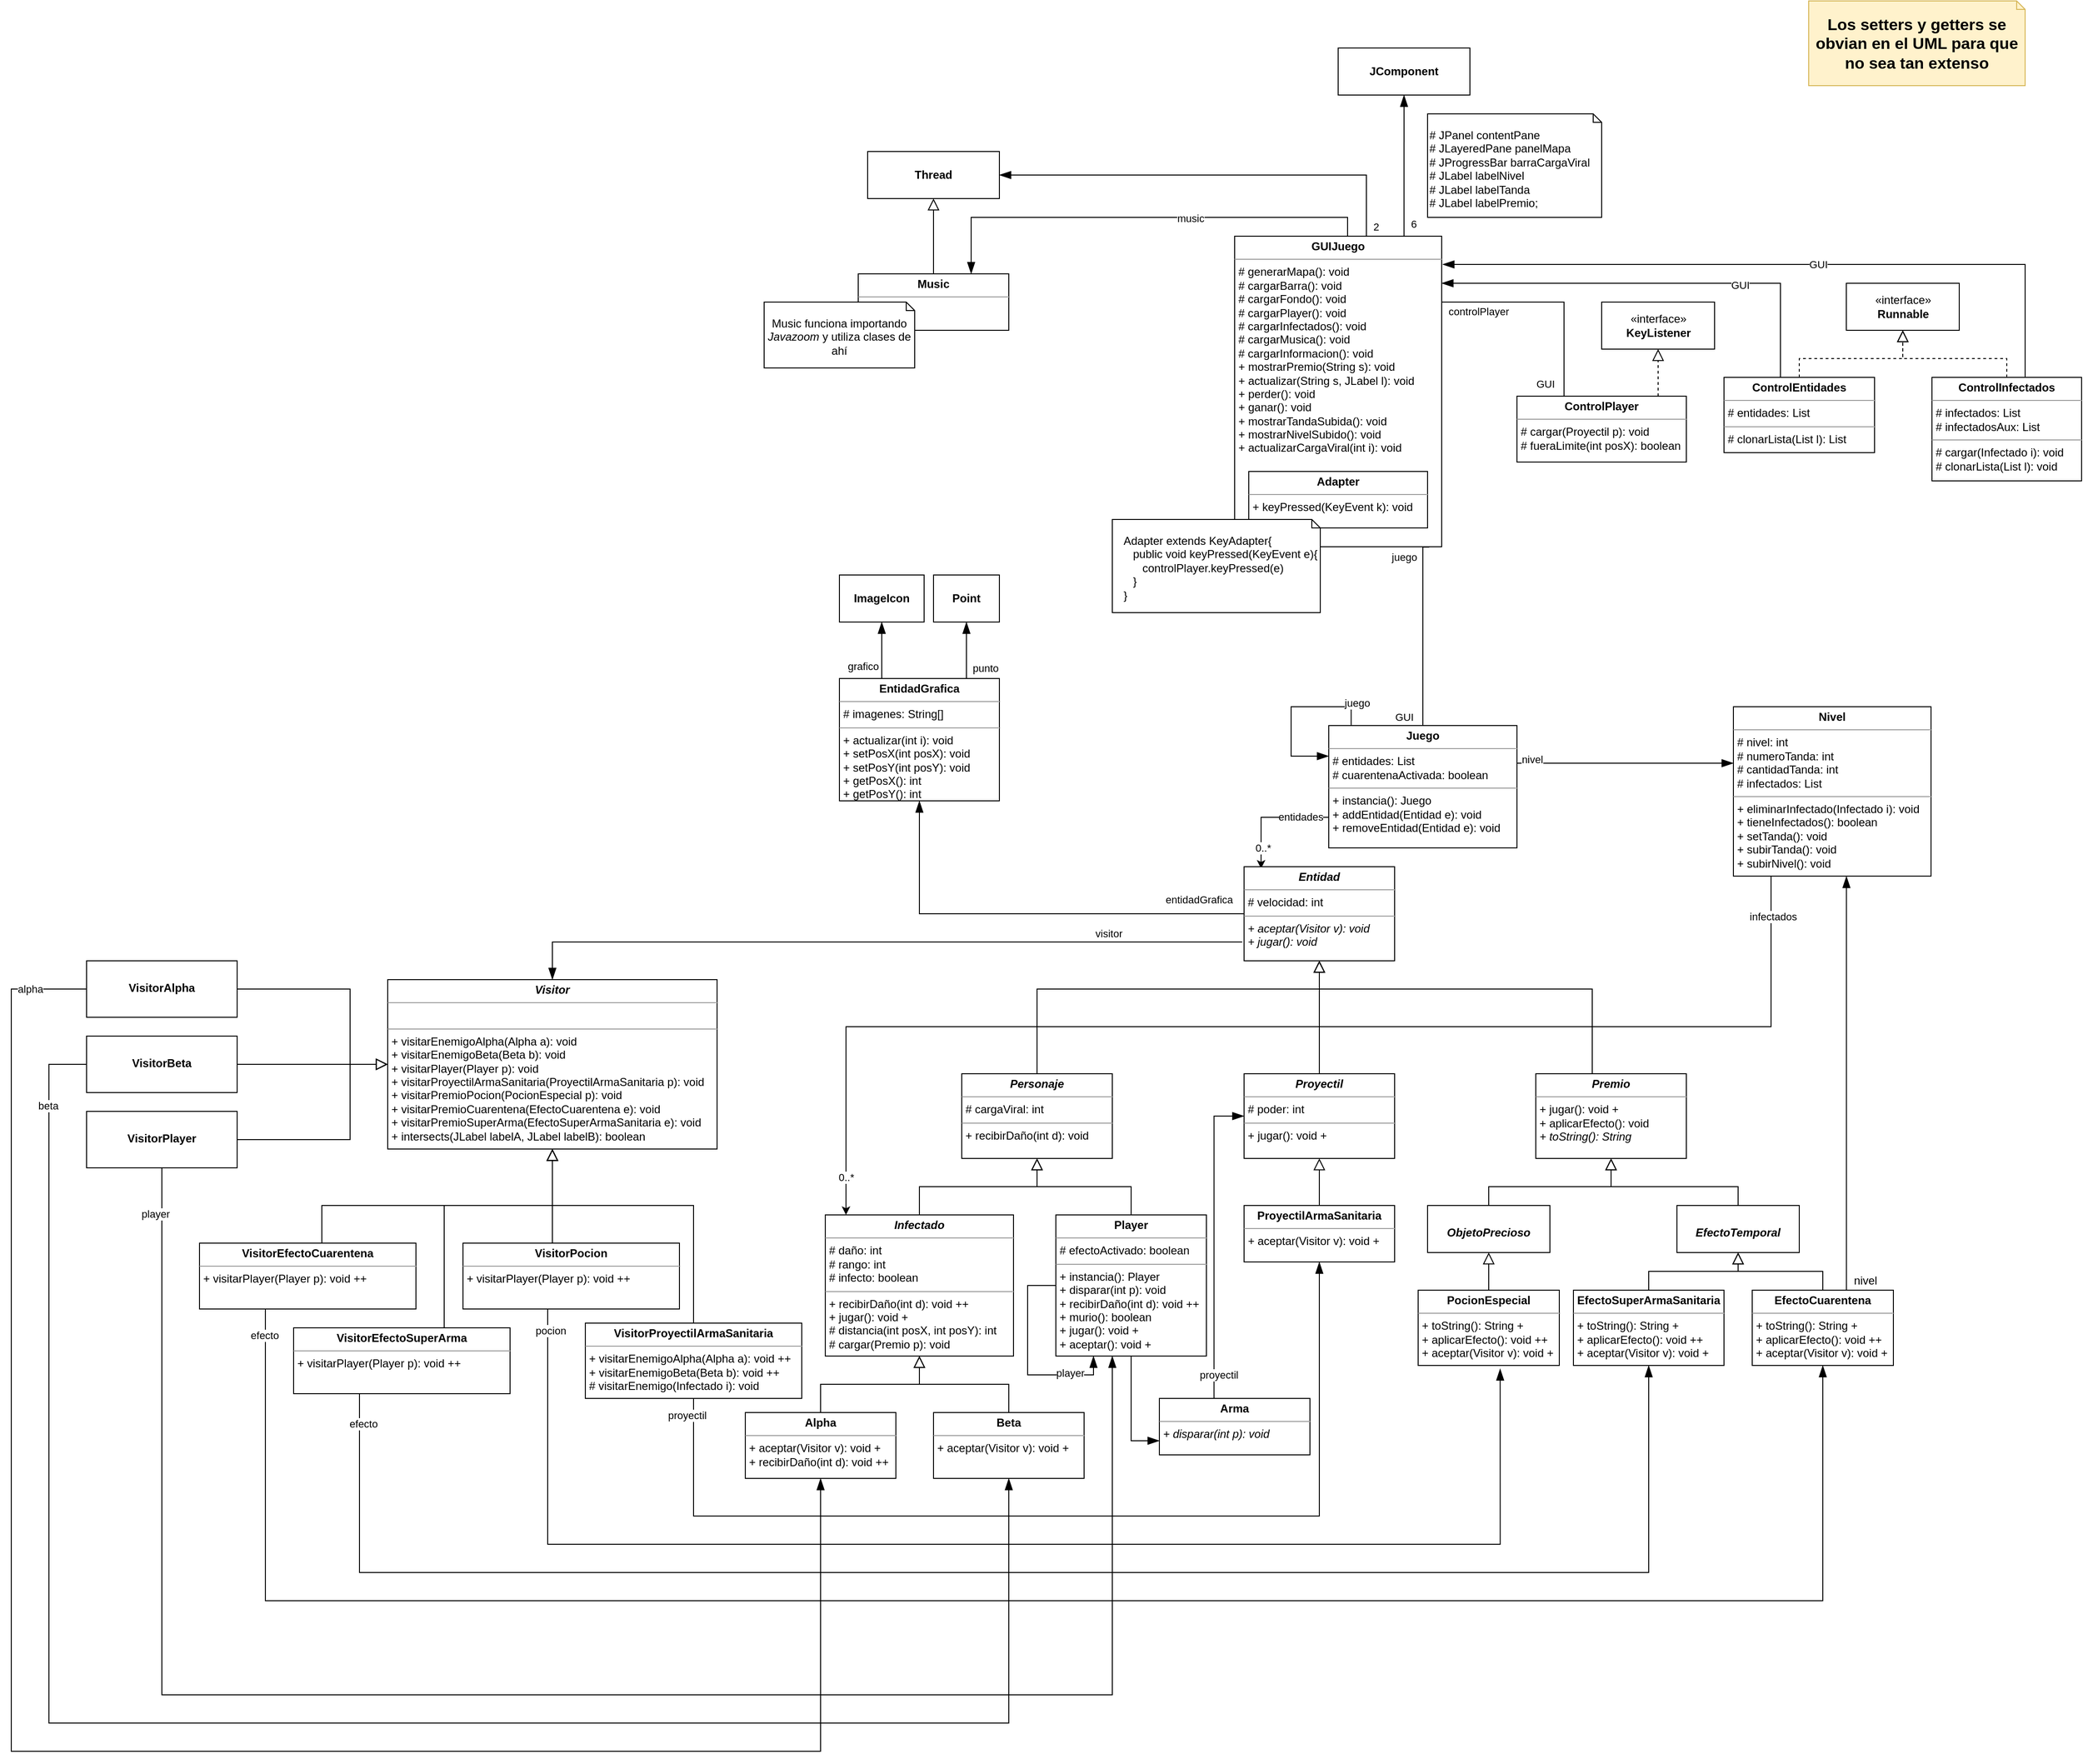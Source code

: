 <mxfile version="13.11.0" type="device"><diagram id="C5RBs43oDa-KdzZeNtuy" name="Page-1"><mxGraphModel dx="3076" dy="705" grid="1" gridSize="10" guides="1" tooltips="1" connect="1" arrows="1" fold="1" page="1" pageScale="1" pageWidth="827" pageHeight="1169" math="0" shadow="0"><root><mxCell id="WIyWlLk6GJQsqaUBKTNV-0"/><mxCell id="WIyWlLk6GJQsqaUBKTNV-1" parent="WIyWlLk6GJQsqaUBKTNV-0"/><mxCell id="GGsF11a7VHGg0U5z8kcX-25" style="edgeStyle=orthogonalEdgeStyle;rounded=0;orthogonalLoop=1;jettySize=auto;html=1;entryX=0.75;entryY=0;entryDx=0;entryDy=0;endArrow=blockThin;endFill=1;endSize=10;strokeWidth=1;" parent="WIyWlLk6GJQsqaUBKTNV-1" source="GGsF11a7VHGg0U5z8kcX-0" target="GGsF11a7VHGg0U5z8kcX-1" edge="1"><mxGeometry relative="1" as="geometry"><Array as="points"><mxPoint x="40" y="290"/><mxPoint x="-360" y="290"/></Array></mxGeometry></mxCell><mxCell id="GGsF11a7VHGg0U5z8kcX-26" value="music" style="edgeLabel;html=1;align=center;verticalAlign=middle;resizable=0;points=[];" parent="GGsF11a7VHGg0U5z8kcX-25" vertex="1" connectable="0"><mxGeometry x="-0.221" y="1" relative="1" as="geometry"><mxPoint as="offset"/></mxGeometry></mxCell><mxCell id="GGsF11a7VHGg0U5z8kcX-30" style="edgeStyle=orthogonalEdgeStyle;rounded=0;orthogonalLoop=1;jettySize=auto;html=1;entryX=0.5;entryY=1;entryDx=0;entryDy=0;endArrow=blockThin;endFill=1;endSize=10;strokeWidth=1;exitX=0.818;exitY=0;exitDx=0;exitDy=0;exitPerimeter=0;" parent="WIyWlLk6GJQsqaUBKTNV-1" source="GGsF11a7VHGg0U5z8kcX-0" target="GGsF11a7VHGg0U5z8kcX-29" edge="1"><mxGeometry relative="1" as="geometry"><mxPoint x="360" y="220" as="sourcePoint"/><Array as="points"/></mxGeometry></mxCell><mxCell id="GGsF11a7VHGg0U5z8kcX-34" value="6" style="edgeLabel;html=1;align=center;verticalAlign=middle;resizable=0;points=[];" parent="GGsF11a7VHGg0U5z8kcX-30" vertex="1" connectable="0"><mxGeometry x="-0.425" relative="1" as="geometry"><mxPoint x="10" y="29.47" as="offset"/></mxGeometry></mxCell><mxCell id="GGsF11a7VHGg0U5z8kcX-32" style="edgeStyle=orthogonalEdgeStyle;rounded=0;orthogonalLoop=1;jettySize=auto;html=1;entryX=1;entryY=0.5;entryDx=0;entryDy=0;endArrow=blockThin;endFill=1;endSize=10;strokeWidth=1;" parent="WIyWlLk6GJQsqaUBKTNV-1" source="GGsF11a7VHGg0U5z8kcX-0" target="GGsF11a7VHGg0U5z8kcX-19" edge="1"><mxGeometry relative="1" as="geometry"><Array as="points"><mxPoint x="60" y="245"/></Array></mxGeometry></mxCell><mxCell id="GGsF11a7VHGg0U5z8kcX-33" value="2" style="edgeLabel;html=1;align=center;verticalAlign=middle;resizable=0;points=[];" parent="GGsF11a7VHGg0U5z8kcX-32" vertex="1" connectable="0"><mxGeometry x="-0.627" y="2" relative="1" as="geometry"><mxPoint x="30" y="53" as="offset"/></mxGeometry></mxCell><mxCell id="GGsF11a7VHGg0U5z8kcX-0" value="&lt;p style=&quot;margin: 0px ; margin-top: 4px ; text-align: center&quot;&gt;&lt;b&gt;GUIJuego&lt;/b&gt;&lt;/p&gt;&lt;hr size=&quot;1&quot;&gt;&lt;p style=&quot;margin: 0px ; margin-left: 4px&quot;&gt;&lt;span&gt;# generarMapa(): void&lt;/span&gt;&lt;/p&gt;&lt;p style=&quot;margin: 0px ; margin-left: 4px&quot;&gt;&lt;span&gt;# cargarBarra(): void&lt;/span&gt;&lt;br&gt;&lt;/p&gt;&lt;p style=&quot;margin: 0px ; margin-left: 4px&quot;&gt;&lt;span&gt;# cargarFondo(): void&lt;/span&gt;&lt;/p&gt;&lt;p style=&quot;margin: 0px ; margin-left: 4px&quot;&gt;&lt;span&gt;# cargarPlayer(): void&lt;/span&gt;&lt;/p&gt;&lt;p style=&quot;margin: 0px ; margin-left: 4px&quot;&gt;&lt;span&gt;# cargarInfectados(): void&lt;/span&gt;&lt;/p&gt;&lt;p style=&quot;margin: 0px ; margin-left: 4px&quot;&gt;&lt;span&gt;# cargarMusica(): void&lt;/span&gt;&lt;/p&gt;&lt;p style=&quot;margin: 0px ; margin-left: 4px&quot;&gt;&lt;span&gt;# cargarInformacion(): void&lt;/span&gt;&lt;/p&gt;&lt;p style=&quot;margin: 0px ; margin-left: 4px&quot;&gt;&lt;span&gt;+ mostrarPremio(String s): void&lt;/span&gt;&lt;/p&gt;&lt;p style=&quot;margin: 0px ; margin-left: 4px&quot;&gt;&lt;span&gt;+ actualizar(String s, JLabel l): void&lt;br&gt;&lt;/span&gt;&lt;/p&gt;&lt;p style=&quot;margin: 0px ; margin-left: 4px&quot;&gt;&lt;span&gt;+ perder(): void&lt;/span&gt;&lt;/p&gt;&lt;p style=&quot;margin: 0px ; margin-left: 4px&quot;&gt;&lt;span&gt;+ ganar(): void&lt;/span&gt;&lt;/p&gt;&lt;p style=&quot;margin: 0px ; margin-left: 4px&quot;&gt;&lt;span&gt;+ mostrarTandaSubida(): void&lt;/span&gt;&lt;/p&gt;&lt;p style=&quot;margin: 0px ; margin-left: 4px&quot;&gt;&lt;span&gt;+ mostrarNivelSubido(): void&lt;/span&gt;&lt;/p&gt;&lt;p style=&quot;margin: 0px ; margin-left: 4px&quot;&gt;&lt;span&gt;+ actualizarCargaViral(int i): void&lt;/span&gt;&lt;/p&gt;" style="verticalAlign=top;align=left;overflow=fill;fontSize=12;fontFamily=Helvetica;html=1;" parent="WIyWlLk6GJQsqaUBKTNV-1" vertex="1"><mxGeometry x="-80" y="310" width="220" height="330" as="geometry"/></mxCell><mxCell id="GGsF11a7VHGg0U5z8kcX-20" value="" style="edgeStyle=orthogonalEdgeStyle;rounded=0;orthogonalLoop=1;jettySize=auto;html=1;endArrow=block;endFill=0;endSize=10;strokeWidth=1;" parent="WIyWlLk6GJQsqaUBKTNV-1" source="GGsF11a7VHGg0U5z8kcX-1" target="GGsF11a7VHGg0U5z8kcX-19" edge="1"><mxGeometry relative="1" as="geometry"/></mxCell><mxCell id="GGsF11a7VHGg0U5z8kcX-1" value="&lt;p style=&quot;margin: 0px ; margin-top: 4px ; text-align: center&quot;&gt;&lt;b&gt;Music&lt;/b&gt;&lt;/p&gt;&lt;hr size=&quot;1&quot;&gt;&lt;p style=&quot;margin: 0px ; margin-left: 4px&quot;&gt;&lt;br&gt;&lt;/p&gt;" style="verticalAlign=top;align=left;overflow=fill;fontSize=12;fontFamily=Helvetica;html=1;" parent="WIyWlLk6GJQsqaUBKTNV-1" vertex="1"><mxGeometry x="-480" y="350" width="160" height="60" as="geometry"/></mxCell><mxCell id="GGsF11a7VHGg0U5z8kcX-13" value="" style="edgeStyle=orthogonalEdgeStyle;rounded=0;orthogonalLoop=1;jettySize=auto;html=1;endArrow=block;endFill=0;endSize=10;strokeWidth=1;dashed=1;" parent="WIyWlLk6GJQsqaUBKTNV-1" source="GGsF11a7VHGg0U5z8kcX-3" target="GGsF11a7VHGg0U5z8kcX-11" edge="1"><mxGeometry relative="1" as="geometry"><Array as="points"><mxPoint x="520" y="440"/><mxPoint x="630" y="440"/></Array></mxGeometry></mxCell><mxCell id="GGsF11a7VHGg0U5z8kcX-17" style="edgeStyle=orthogonalEdgeStyle;rounded=0;orthogonalLoop=1;jettySize=auto;html=1;endArrow=blockThin;endFill=1;endSize=10;strokeWidth=1;" parent="WIyWlLk6GJQsqaUBKTNV-1" source="GGsF11a7VHGg0U5z8kcX-3" target="GGsF11a7VHGg0U5z8kcX-0" edge="1"><mxGeometry relative="1" as="geometry"><mxPoint x="200" y="370" as="targetPoint"/><Array as="points"><mxPoint x="500" y="360"/></Array></mxGeometry></mxCell><mxCell id="GGsF11a7VHGg0U5z8kcX-22" value="GUI" style="edgeLabel;html=1;align=center;verticalAlign=middle;resizable=0;points=[];" parent="GGsF11a7VHGg0U5z8kcX-17" vertex="1" connectable="0"><mxGeometry x="-0.376" y="2" relative="1" as="geometry"><mxPoint as="offset"/></mxGeometry></mxCell><mxCell id="GGsF11a7VHGg0U5z8kcX-3" value="&lt;p style=&quot;margin: 0px ; margin-top: 4px ; text-align: center&quot;&gt;&lt;b&gt;ControlEntidades&lt;/b&gt;&lt;/p&gt;&lt;hr size=&quot;1&quot;&gt;&lt;p style=&quot;margin: 0px ; margin-left: 4px&quot;&gt;# entidades: List&lt;/p&gt;&lt;hr size=&quot;1&quot;&gt;&lt;p style=&quot;margin: 0px ; margin-left: 4px&quot;&gt;# clonarLista(List l): List&lt;/p&gt;" style="verticalAlign=top;align=left;overflow=fill;fontSize=12;fontFamily=Helvetica;html=1;" parent="WIyWlLk6GJQsqaUBKTNV-1" vertex="1"><mxGeometry x="440" y="460" width="160" height="80" as="geometry"/></mxCell><mxCell id="GGsF11a7VHGg0U5z8kcX-12" value="" style="edgeStyle=orthogonalEdgeStyle;rounded=0;orthogonalLoop=1;jettySize=auto;html=1;endArrow=block;endFill=0;endSize=10;strokeWidth=1;dashed=1;" parent="WIyWlLk6GJQsqaUBKTNV-1" source="GGsF11a7VHGg0U5z8kcX-4" target="GGsF11a7VHGg0U5z8kcX-11" edge="1"><mxGeometry relative="1" as="geometry"><Array as="points"><mxPoint x="740" y="440"/><mxPoint x="630" y="440"/></Array></mxGeometry></mxCell><mxCell id="GGsF11a7VHGg0U5z8kcX-18" style="edgeStyle=orthogonalEdgeStyle;rounded=0;orthogonalLoop=1;jettySize=auto;html=1;endArrow=blockThin;endFill=1;endSize=10;strokeWidth=1;" parent="WIyWlLk6GJQsqaUBKTNV-1" source="GGsF11a7VHGg0U5z8kcX-4" edge="1"><mxGeometry relative="1" as="geometry"><mxPoint x="141" y="340" as="targetPoint"/><Array as="points"><mxPoint x="760" y="340"/></Array></mxGeometry></mxCell><mxCell id="GGsF11a7VHGg0U5z8kcX-23" value="GUI" style="edgeLabel;html=1;align=center;verticalAlign=middle;resizable=0;points=[];" parent="GGsF11a7VHGg0U5z8kcX-18" vertex="1" connectable="0"><mxGeometry x="-0.08" relative="1" as="geometry"><mxPoint as="offset"/></mxGeometry></mxCell><mxCell id="GGsF11a7VHGg0U5z8kcX-4" value="&lt;p style=&quot;margin: 0px ; margin-top: 4px ; text-align: center&quot;&gt;&lt;b&gt;ControlInfectados&lt;/b&gt;&lt;/p&gt;&lt;hr size=&quot;1&quot;&gt;&lt;p style=&quot;margin: 0px ; margin-left: 4px&quot;&gt;# infectados: List&lt;/p&gt;&lt;p style=&quot;margin: 0px ; margin-left: 4px&quot;&gt;# infectadosAux: List&lt;/p&gt;&lt;hr size=&quot;1&quot;&gt;&lt;p style=&quot;margin: 0px ; margin-left: 4px&quot;&gt;# cargar(Infectado i): void&lt;/p&gt;&lt;p style=&quot;margin: 0px ; margin-left: 4px&quot;&gt;# clonarLista(List l): void&lt;/p&gt;" style="verticalAlign=top;align=left;overflow=fill;fontSize=12;fontFamily=Helvetica;html=1;" parent="WIyWlLk6GJQsqaUBKTNV-1" vertex="1"><mxGeometry x="661" y="460" width="159" height="110" as="geometry"/></mxCell><mxCell id="GGsF11a7VHGg0U5z8kcX-16" style="edgeStyle=orthogonalEdgeStyle;rounded=0;orthogonalLoop=1;jettySize=auto;html=1;endArrow=none;endFill=0;endSize=10;strokeWidth=1;" parent="WIyWlLk6GJQsqaUBKTNV-1" source="GGsF11a7VHGg0U5z8kcX-5" target="GGsF11a7VHGg0U5z8kcX-0" edge="1"><mxGeometry relative="1" as="geometry"><Array as="points"><mxPoint x="270" y="380"/></Array></mxGeometry></mxCell><mxCell id="GGsF11a7VHGg0U5z8kcX-21" value="GUI" style="edgeLabel;html=1;align=center;verticalAlign=middle;resizable=0;points=[];" parent="GGsF11a7VHGg0U5z8kcX-16" vertex="1" connectable="0"><mxGeometry x="-0.273" relative="1" as="geometry"><mxPoint x="-20" y="70" as="offset"/></mxGeometry></mxCell><mxCell id="GGsF11a7VHGg0U5z8kcX-28" value="controlPlayer" style="edgeLabel;html=1;align=center;verticalAlign=middle;resizable=0;points=[];" parent="GGsF11a7VHGg0U5z8kcX-16" vertex="1" connectable="0"><mxGeometry x="0.759" y="2" relative="1" as="geometry"><mxPoint x="11.67" y="8" as="offset"/></mxGeometry></mxCell><mxCell id="GGsF11a7VHGg0U5z8kcX-55" style="edgeStyle=orthogonalEdgeStyle;rounded=0;orthogonalLoop=1;jettySize=auto;html=1;entryX=0.5;entryY=1;entryDx=0;entryDy=0;endArrow=block;endFill=0;endSize=10;strokeWidth=1;dashed=1;" parent="WIyWlLk6GJQsqaUBKTNV-1" source="GGsF11a7VHGg0U5z8kcX-5" target="GGsF11a7VHGg0U5z8kcX-54" edge="1"><mxGeometry relative="1" as="geometry"><Array as="points"><mxPoint x="370" y="470"/><mxPoint x="370" y="470"/></Array></mxGeometry></mxCell><mxCell id="GGsF11a7VHGg0U5z8kcX-5" value="&lt;p style=&quot;margin: 0px ; margin-top: 4px ; text-align: center&quot;&gt;&lt;b&gt;ControlPlayer&lt;/b&gt;&lt;/p&gt;&lt;hr size=&quot;1&quot;&gt;&lt;p style=&quot;margin: 0px ; margin-left: 4px&quot;&gt;# cargar(Proyectil p): void&lt;/p&gt;&lt;p style=&quot;margin: 0px ; margin-left: 4px&quot;&gt;# fueraLimite(int posX): boolean&lt;/p&gt;" style="verticalAlign=top;align=left;overflow=fill;fontSize=12;fontFamily=Helvetica;html=1;" parent="WIyWlLk6GJQsqaUBKTNV-1" vertex="1"><mxGeometry x="220" y="480" width="180" height="70" as="geometry"/></mxCell><mxCell id="GGsF11a7VHGg0U5z8kcX-48" style="edgeStyle=orthogonalEdgeStyle;rounded=0;orthogonalLoop=1;jettySize=auto;html=1;entryX=0.5;entryY=1;entryDx=0;entryDy=0;endArrow=blockThin;endFill=1;endSize=10;strokeWidth=1;" parent="WIyWlLk6GJQsqaUBKTNV-1" source="GGsF11a7VHGg0U5z8kcX-6" target="GGsF11a7VHGg0U5z8kcX-46" edge="1"><mxGeometry relative="1" as="geometry"><Array as="points"><mxPoint x="-365" y="750"/><mxPoint x="-365" y="750"/></Array></mxGeometry></mxCell><mxCell id="GGsF11a7VHGg0U5z8kcX-49" style="edgeStyle=orthogonalEdgeStyle;rounded=0;orthogonalLoop=1;jettySize=auto;html=1;entryX=0.5;entryY=1;entryDx=0;entryDy=0;endArrow=blockThin;endFill=1;endSize=10;strokeWidth=1;" parent="WIyWlLk6GJQsqaUBKTNV-1" source="GGsF11a7VHGg0U5z8kcX-6" target="GGsF11a7VHGg0U5z8kcX-45" edge="1"><mxGeometry relative="1" as="geometry"><Array as="points"><mxPoint x="-455" y="740"/><mxPoint x="-455" y="740"/></Array></mxGeometry></mxCell><mxCell id="GGsF11a7VHGg0U5z8kcX-6" value="&lt;p style=&quot;margin: 0px ; margin-top: 4px ; text-align: center&quot;&gt;&lt;b&gt;EntidadGrafica&lt;/b&gt;&lt;/p&gt;&lt;hr size=&quot;1&quot;&gt;&lt;p style=&quot;margin: 0px ; margin-left: 4px&quot;&gt;# imagenes: String[]&lt;/p&gt;&lt;hr size=&quot;1&quot;&gt;&lt;p style=&quot;margin: 0px ; margin-left: 4px&quot;&gt;+ actualizar(int i): void&lt;/p&gt;&lt;p style=&quot;margin: 0px ; margin-left: 4px&quot;&gt;+ setPosX(int posX): void&lt;/p&gt;&lt;p style=&quot;margin: 0px ; margin-left: 4px&quot;&gt;+ setPosY(int posY): void&lt;/p&gt;&lt;p style=&quot;margin: 0px ; margin-left: 4px&quot;&gt;+ getPosX(): int&lt;/p&gt;&lt;p style=&quot;margin: 0px ; margin-left: 4px&quot;&gt;+ getPosY(): int&lt;/p&gt;" style="verticalAlign=top;align=left;overflow=fill;fontSize=12;fontFamily=Helvetica;html=1;" parent="WIyWlLk6GJQsqaUBKTNV-1" vertex="1"><mxGeometry x="-500" y="780" width="170" height="130" as="geometry"/></mxCell><mxCell id="GGsF11a7VHGg0U5z8kcX-11" value="«interface»&lt;br&gt;&lt;b&gt;Runnable&lt;/b&gt;" style="html=1;" parent="WIyWlLk6GJQsqaUBKTNV-1" vertex="1"><mxGeometry x="570" y="360" width="120" height="50" as="geometry"/></mxCell><mxCell id="GGsF11a7VHGg0U5z8kcX-19" value="&lt;p style=&quot;margin: 0px ; margin-top: 4px ; text-align: center&quot;&gt;&lt;br&gt;&lt;b&gt;Thread&lt;/b&gt;&lt;/p&gt;" style="verticalAlign=top;align=left;overflow=fill;fontSize=12;fontFamily=Helvetica;html=1;" parent="WIyWlLk6GJQsqaUBKTNV-1" vertex="1"><mxGeometry x="-470" y="220" width="140" height="50" as="geometry"/></mxCell><mxCell id="GGsF11a7VHGg0U5z8kcX-24" value="Music funciona importando &lt;i&gt;Javazoom&lt;/i&gt;&amp;nbsp;y utiliza clases de ahí" style="shape=note2;boundedLbl=1;whiteSpace=wrap;html=1;size=9;verticalAlign=top;align=center;" parent="WIyWlLk6GJQsqaUBKTNV-1" vertex="1"><mxGeometry x="-580" y="380" width="160" height="70" as="geometry"/></mxCell><mxCell id="GGsF11a7VHGg0U5z8kcX-29" value="&lt;p style=&quot;margin: 0px ; margin-top: 4px ; text-align: center&quot;&gt;&lt;br&gt;&lt;b&gt;JComponent&lt;/b&gt;&lt;/p&gt;" style="verticalAlign=top;align=left;overflow=fill;fontSize=12;fontFamily=Helvetica;html=1;" parent="WIyWlLk6GJQsqaUBKTNV-1" vertex="1"><mxGeometry x="30" y="110" width="140" height="50" as="geometry"/></mxCell><mxCell id="GGsF11a7VHGg0U5z8kcX-41" value="&lt;font style=&quot;font-size: 17px&quot;&gt;&lt;b&gt;Los setters y getters se obvian en el UML para que no sea tan extenso&lt;/b&gt;&lt;/font&gt;" style="shape=note2;boundedLbl=1;whiteSpace=wrap;html=1;size=9;verticalAlign=top;align=center;fillColor=#fff2cc;strokeColor=#d6b656;" parent="WIyWlLk6GJQsqaUBKTNV-1" vertex="1"><mxGeometry x="530" y="60" width="230" height="90" as="geometry"/></mxCell><mxCell id="GGsF11a7VHGg0U5z8kcX-42" value="&lt;p style=&quot;margin: 0px ; margin-top: 4px ; text-align: center&quot;&gt;&lt;b&gt;Adapter&lt;/b&gt;&lt;/p&gt;&lt;hr size=&quot;1&quot;&gt;&lt;p style=&quot;margin: 0px ; margin-left: 4px&quot;&gt;+ keyPressed(KeyEvent k): void&lt;/p&gt;" style="verticalAlign=top;align=left;overflow=fill;fontSize=12;fontFamily=Helvetica;html=1;" parent="WIyWlLk6GJQsqaUBKTNV-1" vertex="1"><mxGeometry x="-65" y="560" width="190" height="60" as="geometry"/></mxCell><mxCell id="GGsF11a7VHGg0U5z8kcX-43" value="&amp;nbsp; &amp;nbsp;Adapter extends KeyAdapter{&lt;br&gt;&lt;div&gt;&lt;span&gt;&amp;nbsp; &amp;nbsp; &amp;nbsp; public void keyPressed(KeyEvent e){&lt;/span&gt;&lt;/div&gt;&lt;div&gt;&lt;span&gt;&amp;nbsp; &amp;nbsp; &amp;nbsp; &amp;nbsp; &amp;nbsp;controlPlayer.keyPressed(e)&lt;/span&gt;&lt;/div&gt;&lt;div&gt;&lt;span&gt;&amp;nbsp; &amp;nbsp; &amp;nbsp; }&lt;/span&gt;&lt;/div&gt;&lt;div&gt;&lt;span&gt;&amp;nbsp; &amp;nbsp;}&lt;/span&gt;&lt;/div&gt;" style="shape=note2;boundedLbl=1;whiteSpace=wrap;html=1;size=9;verticalAlign=top;align=left;" parent="WIyWlLk6GJQsqaUBKTNV-1" vertex="1"><mxGeometry x="-210" y="611" width="221" height="99" as="geometry"/></mxCell><mxCell id="GGsF11a7VHGg0U5z8kcX-45" value="&lt;p style=&quot;margin: 0px ; margin-top: 4px ; text-align: center&quot;&gt;&lt;br&gt;&lt;b&gt;ImageIcon&lt;/b&gt;&lt;/p&gt;" style="verticalAlign=top;align=left;overflow=fill;fontSize=12;fontFamily=Helvetica;html=1;" parent="WIyWlLk6GJQsqaUBKTNV-1" vertex="1"><mxGeometry x="-500" y="670" width="90" height="50" as="geometry"/></mxCell><mxCell id="GGsF11a7VHGg0U5z8kcX-46" value="&lt;p style=&quot;margin: 0px ; margin-top: 4px ; text-align: center&quot;&gt;&lt;br&gt;&lt;b&gt;Point&lt;/b&gt;&lt;/p&gt;" style="verticalAlign=top;align=left;overflow=fill;fontSize=12;fontFamily=Helvetica;html=1;" parent="WIyWlLk6GJQsqaUBKTNV-1" vertex="1"><mxGeometry x="-400" y="670" width="70" height="50" as="geometry"/></mxCell><mxCell id="GGsF11a7VHGg0U5z8kcX-51" value="punto" style="edgeLabel;html=1;align=center;verticalAlign=middle;resizable=0;points=[];" parent="WIyWlLk6GJQsqaUBKTNV-1" vertex="1" connectable="0"><mxGeometry x="-29.998" y="239.997" as="geometry"><mxPoint x="-315" y="529" as="offset"/></mxGeometry></mxCell><mxCell id="GGsF11a7VHGg0U5z8kcX-52" value="grafico" style="edgeLabel;html=1;align=center;verticalAlign=middle;resizable=0;points=[];" parent="WIyWlLk6GJQsqaUBKTNV-1" vertex="1" connectable="0"><mxGeometry x="-239.998" y="209.997" as="geometry"><mxPoint x="-235" y="557" as="offset"/></mxGeometry></mxCell><mxCell id="GGsF11a7VHGg0U5z8kcX-54" value="«interface»&lt;br&gt;&lt;b&gt;KeyListener&lt;/b&gt;" style="html=1;" parent="WIyWlLk6GJQsqaUBKTNV-1" vertex="1"><mxGeometry x="310" y="380" width="120" height="50" as="geometry"/></mxCell><mxCell id="GGsF11a7VHGg0U5z8kcX-56" value="# JPanel contentPane &lt;br&gt;# JLayeredPane panelMapa&lt;br&gt;# JProgressBar barraCargaViral&lt;br&gt;# JLabel labelNivel&lt;br&gt;# JLabel labelTanda&lt;br&gt;# JLabel labelPremio;" style="shape=note2;boundedLbl=1;whiteSpace=wrap;html=1;size=9;verticalAlign=top;align=left;" parent="WIyWlLk6GJQsqaUBKTNV-1" vertex="1"><mxGeometry x="125" y="180" width="185" height="110" as="geometry"/></mxCell><mxCell id="GGsF11a7VHGg0U5z8kcX-61" style="edgeStyle=orthogonalEdgeStyle;rounded=0;orthogonalLoop=1;jettySize=auto;html=1;entryX=0.94;entryY=1.001;entryDx=0;entryDy=0;entryPerimeter=0;endArrow=none;endFill=0;endSize=10;strokeWidth=1;" parent="WIyWlLk6GJQsqaUBKTNV-1" source="GGsF11a7VHGg0U5z8kcX-57" target="GGsF11a7VHGg0U5z8kcX-0" edge="1"><mxGeometry relative="1" as="geometry"><Array as="points"><mxPoint x="120" y="640"/></Array></mxGeometry></mxCell><mxCell id="GGsF11a7VHGg0U5z8kcX-62" value="juego" style="edgeLabel;html=1;align=center;verticalAlign=middle;resizable=0;points=[];" parent="GGsF11a7VHGg0U5z8kcX-61" vertex="1" connectable="0"><mxGeometry x="0.434" relative="1" as="geometry"><mxPoint x="-20" y="-38.33" as="offset"/></mxGeometry></mxCell><mxCell id="GGsF11a7VHGg0U5z8kcX-63" value="GUI" style="edgeLabel;html=1;align=center;verticalAlign=middle;resizable=0;points=[];" parent="GGsF11a7VHGg0U5z8kcX-61" vertex="1" connectable="0"><mxGeometry x="-0.753" y="3" relative="1" as="geometry"><mxPoint x="-17" y="15" as="offset"/></mxGeometry></mxCell><mxCell id="GGsF11a7VHGg0U5z8kcX-65" value="" style="edgeStyle=orthogonalEdgeStyle;rounded=0;orthogonalLoop=1;jettySize=auto;html=1;endArrow=blockThin;endFill=1;endSize=10;strokeWidth=1;" parent="WIyWlLk6GJQsqaUBKTNV-1" source="GGsF11a7VHGg0U5z8kcX-57" edge="1"><mxGeometry relative="1" as="geometry"><mxPoint x="450" y="870" as="targetPoint"/><Array as="points"><mxPoint x="450" y="870"/></Array></mxGeometry></mxCell><mxCell id="GGsF11a7VHGg0U5z8kcX-66" value="nivel" style="edgeLabel;html=1;align=center;verticalAlign=middle;resizable=0;points=[];" parent="GGsF11a7VHGg0U5z8kcX-65" vertex="1" connectable="0"><mxGeometry x="-0.865" y="4" relative="1" as="geometry"><mxPoint as="offset"/></mxGeometry></mxCell><mxCell id="GGsF11a7VHGg0U5z8kcX-67" style="edgeStyle=orthogonalEdgeStyle;rounded=0;orthogonalLoop=1;jettySize=auto;html=1;endArrow=blockThin;endFill=1;endSize=10;strokeWidth=1;exitX=0.119;exitY=0.017;exitDx=0;exitDy=0;exitPerimeter=0;entryX=0;entryY=0.25;entryDx=0;entryDy=0;" parent="WIyWlLk6GJQsqaUBKTNV-1" source="GGsF11a7VHGg0U5z8kcX-57" target="GGsF11a7VHGg0U5z8kcX-57" edge="1"><mxGeometry relative="1" as="geometry"><mxPoint x="30" y="840" as="targetPoint"/><Array as="points"><mxPoint x="59" y="810"/><mxPoint x="-20" y="810"/><mxPoint x="-20" y="850"/></Array></mxGeometry></mxCell><mxCell id="GGsF11a7VHGg0U5z8kcX-68" value="juego" style="edgeLabel;html=1;align=center;verticalAlign=middle;resizable=0;points=[];" parent="GGsF11a7VHGg0U5z8kcX-67" vertex="1" connectable="0"><mxGeometry x="-0.549" y="-4" relative="1" as="geometry"><mxPoint as="offset"/></mxGeometry></mxCell><mxCell id="Wm7f_d4X1w4ztrRR6ZZV-0" style="edgeStyle=orthogonalEdgeStyle;rounded=0;orthogonalLoop=1;jettySize=auto;html=1;exitX=0;exitY=0.75;exitDx=0;exitDy=0;entryX=0.113;entryY=0.02;entryDx=0;entryDy=0;entryPerimeter=0;" parent="WIyWlLk6GJQsqaUBKTNV-1" source="GGsF11a7VHGg0U5z8kcX-57" target="GGsF11a7VHGg0U5z8kcX-80" edge="1"><mxGeometry relative="1" as="geometry"/></mxCell><mxCell id="Wm7f_d4X1w4ztrRR6ZZV-1" value="0..*" style="edgeLabel;html=1;align=center;verticalAlign=middle;resizable=0;points=[];" parent="Wm7f_d4X1w4ztrRR6ZZV-0" vertex="1" connectable="0"><mxGeometry x="0.108" y="17" relative="1" as="geometry"><mxPoint y="15.5" as="offset"/></mxGeometry></mxCell><mxCell id="kWtjevLHO3_pRSURyk0n-1" value="entidades" style="edgeLabel;html=1;align=center;verticalAlign=middle;resizable=0;points=[];" vertex="1" connectable="0" parent="Wm7f_d4X1w4ztrRR6ZZV-0"><mxGeometry x="-0.652" y="-2" relative="1" as="geometry"><mxPoint x="-8" y="1" as="offset"/></mxGeometry></mxCell><mxCell id="GGsF11a7VHGg0U5z8kcX-57" value="&lt;p style=&quot;margin: 0px ; margin-top: 4px ; text-align: center&quot;&gt;&lt;b&gt;Juego&lt;/b&gt;&lt;/p&gt;&lt;hr size=&quot;1&quot;&gt;&lt;p style=&quot;margin: 0px ; margin-left: 4px&quot;&gt;# entidades: List&lt;/p&gt;&lt;p style=&quot;margin: 0px ; margin-left: 4px&quot;&gt;# cuarentenaActivada: boolean&lt;/p&gt;&lt;hr size=&quot;1&quot;&gt;&lt;p style=&quot;margin: 0px ; margin-left: 4px&quot;&gt;+ instancia(): Juego&lt;/p&gt;&lt;p style=&quot;margin: 0px ; margin-left: 4px&quot;&gt;+ addEntidad(Entidad e): void&lt;/p&gt;&lt;p style=&quot;margin: 0px ; margin-left: 4px&quot;&gt;+ removeEntidad(Entidad e): void&lt;/p&gt;" style="verticalAlign=top;align=left;overflow=fill;fontSize=12;fontFamily=Helvetica;html=1;" parent="WIyWlLk6GJQsqaUBKTNV-1" vertex="1"><mxGeometry x="20" y="830" width="200" height="130" as="geometry"/></mxCell><mxCell id="Wm7f_d4X1w4ztrRR6ZZV-2" style="edgeStyle=orthogonalEdgeStyle;rounded=0;orthogonalLoop=1;jettySize=auto;html=1;entryX=0.11;entryY=0;entryDx=0;entryDy=0;entryPerimeter=0;" parent="WIyWlLk6GJQsqaUBKTNV-1" source="GGsF11a7VHGg0U5z8kcX-58" target="GGsF11a7VHGg0U5z8kcX-81" edge="1"><mxGeometry relative="1" as="geometry"><Array as="points"><mxPoint x="490" y="1150"/><mxPoint x="-493" y="1150"/></Array></mxGeometry></mxCell><mxCell id="Wm7f_d4X1w4ztrRR6ZZV-3" value="0..*" style="edgeLabel;html=1;align=center;verticalAlign=middle;resizable=0;points=[];" parent="Wm7f_d4X1w4ztrRR6ZZV-2" vertex="1" connectable="0"><mxGeometry x="0.909" relative="1" as="geometry"><mxPoint y="21" as="offset"/></mxGeometry></mxCell><mxCell id="kWtjevLHO3_pRSURyk0n-0" value="infectados" style="edgeLabel;html=1;align=center;verticalAlign=middle;resizable=0;points=[];" vertex="1" connectable="0" parent="Wm7f_d4X1w4ztrRR6ZZV-2"><mxGeometry x="-0.936" y="2" relative="1" as="geometry"><mxPoint as="offset"/></mxGeometry></mxCell><mxCell id="GGsF11a7VHGg0U5z8kcX-58" value="&lt;p style=&quot;margin: 0px ; margin-top: 4px ; text-align: center&quot;&gt;&lt;b&gt;Nivel&lt;/b&gt;&lt;/p&gt;&lt;hr size=&quot;1&quot;&gt;&lt;p style=&quot;margin: 0px ; margin-left: 4px&quot;&gt;# nivel: int&lt;/p&gt;&lt;p style=&quot;margin: 0px ; margin-left: 4px&quot;&gt;# numeroTanda: int&lt;/p&gt;&lt;p style=&quot;margin: 0px ; margin-left: 4px&quot;&gt;# cantidadTanda: int&lt;/p&gt;&lt;p style=&quot;margin: 0px ; margin-left: 4px&quot;&gt;# infectados: List&lt;/p&gt;&lt;hr size=&quot;1&quot;&gt;&lt;p style=&quot;margin: 0px ; margin-left: 4px&quot;&gt;+ eliminarInfectado(Infectado i): void&lt;/p&gt;&lt;p style=&quot;margin: 0px ; margin-left: 4px&quot;&gt;+ tieneInfectados(): boolean&lt;/p&gt;&lt;p style=&quot;margin: 0px ; margin-left: 4px&quot;&gt;+ setTanda(): void&lt;/p&gt;&lt;p style=&quot;margin: 0px ; margin-left: 4px&quot;&gt;+ subirTanda(): void&lt;/p&gt;&lt;p style=&quot;margin: 0px ; margin-left: 4px&quot;&gt;+ subirNivel(): void&lt;/p&gt;" style="verticalAlign=top;align=left;overflow=fill;fontSize=12;fontFamily=Helvetica;html=1;" parent="WIyWlLk6GJQsqaUBKTNV-1" vertex="1"><mxGeometry x="450" y="810" width="210" height="180" as="geometry"/></mxCell><mxCell id="GGsF11a7VHGg0U5z8kcX-70" style="edgeStyle=orthogonalEdgeStyle;rounded=0;orthogonalLoop=1;jettySize=auto;html=1;entryX=0.5;entryY=0;entryDx=0;entryDy=0;endArrow=blockThin;endFill=1;endSize=10;strokeWidth=1;" parent="WIyWlLk6GJQsqaUBKTNV-1" target="GGsF11a7VHGg0U5z8kcX-60" edge="1"><mxGeometry relative="1" as="geometry"><mxPoint x="-72" y="1060" as="sourcePoint"/><Array as="points"><mxPoint x="-805" y="1060"/></Array></mxGeometry></mxCell><mxCell id="GGsF11a7VHGg0U5z8kcX-71" value="visitor" style="edgeLabel;html=1;align=center;verticalAlign=middle;resizable=0;points=[];" parent="GGsF11a7VHGg0U5z8kcX-70" vertex="1" connectable="0"><mxGeometry x="-0.561" y="3" relative="1" as="geometry"><mxPoint x="27" y="-12" as="offset"/></mxGeometry></mxCell><mxCell id="GGsF11a7VHGg0U5z8kcX-72" style="edgeStyle=orthogonalEdgeStyle;rounded=0;orthogonalLoop=1;jettySize=auto;html=1;entryX=0.5;entryY=1;entryDx=0;entryDy=0;endArrow=blockThin;endFill=1;endSize=10;strokeWidth=1;exitX=0;exitY=0.5;exitDx=0;exitDy=0;" parent="WIyWlLk6GJQsqaUBKTNV-1" source="GGsF11a7VHGg0U5z8kcX-80" target="GGsF11a7VHGg0U5z8kcX-6" edge="1"><mxGeometry relative="1" as="geometry"><mxPoint x="-179.5" y="1020.0" as="sourcePoint"/></mxGeometry></mxCell><mxCell id="GGsF11a7VHGg0U5z8kcX-73" value="entidadGrafica" style="edgeLabel;html=1;align=center;verticalAlign=middle;resizable=0;points=[];" parent="GGsF11a7VHGg0U5z8kcX-72" vertex="1" connectable="0"><mxGeometry x="-0.853" y="2" relative="1" as="geometry"><mxPoint x="-13.83" y="-17" as="offset"/></mxGeometry></mxCell><mxCell id="GGsF11a7VHGg0U5z8kcX-60" value="&lt;p style=&quot;margin: 0px ; margin-top: 4px ; text-align: center&quot;&gt;&lt;b&gt;&lt;i&gt;Visitor&lt;/i&gt;&lt;/b&gt;&lt;br&gt;&lt;/p&gt;&lt;hr size=&quot;1&quot;&gt;&lt;p style=&quot;margin: 0px ; margin-left: 4px&quot;&gt;&lt;br&gt;&lt;/p&gt;&lt;hr size=&quot;1&quot;&gt;&lt;p style=&quot;margin: 0px ; margin-left: 4px&quot;&gt;+ visitarEnemigoAlpha(Alpha a): void&lt;/p&gt;&lt;p style=&quot;margin: 0px ; margin-left: 4px&quot;&gt;&lt;span&gt;&#9;&lt;/span&gt;&lt;/p&gt;&lt;p style=&quot;margin: 0px ; margin-left: 4px&quot;&gt;&lt;span&gt;&#9;&lt;/span&gt;+ visitarEnemigoBeta(Beta b): void&lt;/p&gt;&lt;p style=&quot;margin: 0px ; margin-left: 4px&quot;&gt;&lt;span&gt;&#9;&lt;/span&gt;&lt;/p&gt;&lt;p style=&quot;margin: 0px ; margin-left: 4px&quot;&gt;&lt;span&gt;&#9;&lt;/span&gt;+ visitarPlayer(Player p): void&lt;/p&gt;&lt;p style=&quot;margin: 0px ; margin-left: 4px&quot;&gt;&lt;span&gt;&#9;&lt;/span&gt;&lt;/p&gt;&lt;p style=&quot;margin: 0px ; margin-left: 4px&quot;&gt;&lt;span&gt;&#9;&lt;/span&gt;+ visitarProyectilArmaSanitaria(ProyectilArmaSanitaria p): void&lt;/p&gt;&lt;p style=&quot;margin: 0px ; margin-left: 4px&quot;&gt;&lt;span&gt;&#9;&lt;/span&gt;&lt;/p&gt;&lt;p style=&quot;margin: 0px ; margin-left: 4px&quot;&gt;&lt;span&gt;&#9;&lt;/span&gt;+ visitarPremioPocion(PocionEspecial p): void&lt;/p&gt;&lt;p style=&quot;margin: 0px ; margin-left: 4px&quot;&gt;&lt;span&gt;&#9;&lt;/span&gt;&lt;/p&gt;&lt;p style=&quot;margin: 0px ; margin-left: 4px&quot;&gt;&lt;span&gt;&#9;&lt;/span&gt;+ visitarPremioCuarentena(EfectoCuarentena e): void&lt;/p&gt;&lt;p style=&quot;margin: 0px ; margin-left: 4px&quot;&gt;&lt;span&gt;&#9;&lt;/span&gt;&lt;/p&gt;&lt;p style=&quot;margin: 0px ; margin-left: 4px&quot;&gt;&lt;span&gt;&#9;&lt;/span&gt;+ visitarPremioSuperArma(EfectoSuperArmaSanitaria e): void&lt;/p&gt;&lt;p style=&quot;margin: 0px ; margin-left: 4px&quot;&gt;&lt;span&gt;&#9;&lt;/span&gt;&lt;/p&gt;&lt;p style=&quot;margin: 0px ; margin-left: 4px&quot;&gt;&#9;+ intersects(JLabel labelA, JLabel labelB): boolean&lt;/p&gt;" style="verticalAlign=top;align=left;overflow=fill;fontSize=12;fontFamily=Helvetica;html=1;" parent="WIyWlLk6GJQsqaUBKTNV-1" vertex="1"><mxGeometry x="-980" y="1100" width="350" height="180" as="geometry"/></mxCell><mxCell id="GGsF11a7VHGg0U5z8kcX-77" style="edgeStyle=orthogonalEdgeStyle;rounded=0;orthogonalLoop=1;jettySize=auto;html=1;entryX=0.5;entryY=1;entryDx=0;entryDy=0;endArrow=block;endFill=0;endSize=10;strokeWidth=1;" parent="WIyWlLk6GJQsqaUBKTNV-1" source="GGsF11a7VHGg0U5z8kcX-74" target="GGsF11a7VHGg0U5z8kcX-80" edge="1"><mxGeometry relative="1" as="geometry"><mxPoint x="-99.5" y="1080.0" as="targetPoint"/><Array as="points"><mxPoint x="-290" y="1110"/><mxPoint x="10" y="1110"/></Array></mxGeometry></mxCell><mxCell id="GGsF11a7VHGg0U5z8kcX-74" value="&lt;p style=&quot;margin: 0px ; margin-top: 4px ; text-align: center&quot;&gt;&lt;b&gt;&lt;i&gt;Personaje&lt;/i&gt;&lt;/b&gt;&lt;/p&gt;&lt;hr size=&quot;1&quot;&gt;&lt;p style=&quot;margin: 0px ; margin-left: 4px&quot;&gt;# cargaViral: int&lt;br&gt;&lt;/p&gt;&lt;hr size=&quot;1&quot;&gt;&lt;p style=&quot;margin: 0px ; margin-left: 4px&quot;&gt;+ recibirDaño(int d): void&lt;/p&gt;" style="verticalAlign=top;align=left;overflow=fill;fontSize=12;fontFamily=Helvetica;html=1;" parent="WIyWlLk6GJQsqaUBKTNV-1" vertex="1"><mxGeometry x="-370" y="1200" width="160" height="90" as="geometry"/></mxCell><mxCell id="GGsF11a7VHGg0U5z8kcX-79" style="edgeStyle=orthogonalEdgeStyle;rounded=0;orthogonalLoop=1;jettySize=auto;html=1;endArrow=block;endFill=0;endSize=10;strokeWidth=1;entryX=0.5;entryY=1;entryDx=0;entryDy=0;" parent="WIyWlLk6GJQsqaUBKTNV-1" source="GGsF11a7VHGg0U5z8kcX-75" target="GGsF11a7VHGg0U5z8kcX-80" edge="1"><mxGeometry relative="1" as="geometry"><mxPoint x="-100" y="1080.0" as="targetPoint"/><Array as="points"><mxPoint x="300" y="1110"/><mxPoint x="10" y="1110"/></Array></mxGeometry></mxCell><mxCell id="GGsF11a7VHGg0U5z8kcX-75" value="&lt;p style=&quot;margin: 0px ; margin-top: 4px ; text-align: center&quot;&gt;&lt;b&gt;&lt;i&gt;Premio&lt;/i&gt;&lt;/b&gt;&lt;/p&gt;&lt;hr size=&quot;1&quot;&gt;&lt;p style=&quot;margin: 0px ; margin-left: 4px&quot;&gt;+ jugar(): void +&lt;/p&gt;&lt;p style=&quot;margin: 0px ; margin-left: 4px&quot;&gt;+ aplicarEfecto(): void&lt;/p&gt;&lt;p style=&quot;margin: 0px ; margin-left: 4px&quot;&gt;&lt;i&gt;+ toString(): String&lt;/i&gt;&lt;/p&gt;" style="verticalAlign=top;align=left;overflow=fill;fontSize=12;fontFamily=Helvetica;html=1;" parent="WIyWlLk6GJQsqaUBKTNV-1" vertex="1"><mxGeometry x="240" y="1200" width="160" height="90" as="geometry"/></mxCell><mxCell id="GGsF11a7VHGg0U5z8kcX-78" style="edgeStyle=orthogonalEdgeStyle;rounded=0;orthogonalLoop=1;jettySize=auto;html=1;endArrow=block;endFill=0;endSize=10;strokeWidth=1;entryX=0.5;entryY=1;entryDx=0;entryDy=0;" parent="WIyWlLk6GJQsqaUBKTNV-1" source="GGsF11a7VHGg0U5z8kcX-76" target="GGsF11a7VHGg0U5z8kcX-80" edge="1"><mxGeometry relative="1" as="geometry"><mxPoint x="-99.5" y="1080.0" as="targetPoint"/></mxGeometry></mxCell><mxCell id="GGsF11a7VHGg0U5z8kcX-76" value="&lt;p style=&quot;margin: 0px ; margin-top: 4px ; text-align: center&quot;&gt;&lt;b&gt;&lt;i&gt;Proyectil&lt;/i&gt;&lt;/b&gt;&lt;/p&gt;&lt;hr size=&quot;1&quot;&gt;&lt;p style=&quot;margin: 0px ; margin-left: 4px&quot;&gt;# poder: int&lt;/p&gt;&lt;hr size=&quot;1&quot;&gt;&lt;p style=&quot;margin: 0px ; margin-left: 4px&quot;&gt;+ jugar(): void +&lt;/p&gt;" style="verticalAlign=top;align=left;overflow=fill;fontSize=12;fontFamily=Helvetica;html=1;" parent="WIyWlLk6GJQsqaUBKTNV-1" vertex="1"><mxGeometry x="-70" y="1200" width="160" height="90" as="geometry"/></mxCell><mxCell id="GGsF11a7VHGg0U5z8kcX-80" value="&lt;p style=&quot;margin: 0px ; margin-top: 4px ; text-align: center&quot;&gt;&lt;b&gt;&lt;i&gt;Entidad&lt;/i&gt;&lt;/b&gt;&lt;/p&gt;&lt;hr size=&quot;1&quot;&gt;&lt;p style=&quot;margin: 0px ; margin-left: 4px&quot;&gt;# velocidad: int&lt;/p&gt;&lt;hr size=&quot;1&quot;&gt;&lt;p style=&quot;margin: 0px 0px 0px 4px&quot;&gt;&lt;i&gt;+ aceptar(Visitor v): void&lt;/i&gt;&lt;/p&gt;&lt;p style=&quot;margin: 0px 0px 0px 4px&quot;&gt;&lt;i&gt;+ jugar(): void&lt;/i&gt;&lt;/p&gt;" style="verticalAlign=top;align=left;overflow=fill;fontSize=12;fontFamily=Helvetica;html=1;" parent="WIyWlLk6GJQsqaUBKTNV-1" vertex="1"><mxGeometry x="-70" y="980" width="160" height="100" as="geometry"/></mxCell><mxCell id="GGsF11a7VHGg0U5z8kcX-86" style="edgeStyle=orthogonalEdgeStyle;rounded=0;orthogonalLoop=1;jettySize=auto;html=1;entryX=0.5;entryY=1;entryDx=0;entryDy=0;endArrow=block;endFill=0;endSize=10;strokeWidth=1;" parent="WIyWlLk6GJQsqaUBKTNV-1" source="GGsF11a7VHGg0U5z8kcX-81" target="GGsF11a7VHGg0U5z8kcX-74" edge="1"><mxGeometry relative="1" as="geometry"/></mxCell><mxCell id="GGsF11a7VHGg0U5z8kcX-81" value="&lt;p style=&quot;margin: 0px ; margin-top: 4px ; text-align: center&quot;&gt;&lt;b&gt;&lt;i&gt;Infectado&lt;/i&gt;&lt;/b&gt;&lt;/p&gt;&lt;hr size=&quot;1&quot;&gt;&lt;p style=&quot;margin: 0px ; margin-left: 4px&quot;&gt;# daño: int&lt;br&gt;&lt;/p&gt;&lt;p style=&quot;margin: 0px ; margin-left: 4px&quot;&gt;# rango: int&lt;/p&gt;&lt;p style=&quot;margin: 0px ; margin-left: 4px&quot;&gt;# infecto: boolean&lt;/p&gt;&lt;hr size=&quot;1&quot;&gt;&lt;p style=&quot;margin: 0px ; margin-left: 4px&quot;&gt;+ recibirDaño(int d): void ++&lt;/p&gt;&lt;p style=&quot;margin: 0px ; margin-left: 4px&quot;&gt;+ jugar(): void +&lt;/p&gt;&lt;p style=&quot;margin: 0px ; margin-left: 4px&quot;&gt;# distancia(int posX, int posY): int&lt;/p&gt;&lt;p style=&quot;margin: 0px ; margin-left: 4px&quot;&gt;# cargar(Premio p): void&lt;/p&gt;" style="verticalAlign=top;align=left;overflow=fill;fontSize=12;fontFamily=Helvetica;html=1;" parent="WIyWlLk6GJQsqaUBKTNV-1" vertex="1"><mxGeometry x="-515" y="1350" width="200" height="150" as="geometry"/></mxCell><mxCell id="GGsF11a7VHGg0U5z8kcX-88" style="edgeStyle=orthogonalEdgeStyle;rounded=0;orthogonalLoop=1;jettySize=auto;html=1;entryX=0.5;entryY=1;entryDx=0;entryDy=0;endArrow=block;endFill=0;endSize=10;strokeWidth=1;" parent="WIyWlLk6GJQsqaUBKTNV-1" source="GGsF11a7VHGg0U5z8kcX-87" target="GGsF11a7VHGg0U5z8kcX-81" edge="1"><mxGeometry relative="1" as="geometry"/></mxCell><mxCell id="GGsF11a7VHGg0U5z8kcX-87" value="&lt;p style=&quot;margin: 0px ; margin-top: 4px ; text-align: center&quot;&gt;&lt;b&gt;Alpha&lt;/b&gt;&lt;/p&gt;&lt;hr size=&quot;1&quot;&gt;&lt;p style=&quot;margin: 0px ; margin-left: 4px&quot;&gt;+ aceptar(Visitor v): void +&lt;/p&gt;&lt;p style=&quot;margin: 0px ; margin-left: 4px&quot;&gt;+ recibirDaño(int d): void ++&lt;/p&gt;" style="verticalAlign=top;align=left;overflow=fill;fontSize=12;fontFamily=Helvetica;html=1;" parent="WIyWlLk6GJQsqaUBKTNV-1" vertex="1"><mxGeometry x="-600" y="1560" width="160" height="70" as="geometry"/></mxCell><mxCell id="GGsF11a7VHGg0U5z8kcX-90" style="edgeStyle=orthogonalEdgeStyle;rounded=0;orthogonalLoop=1;jettySize=auto;html=1;entryX=0.5;entryY=1;entryDx=0;entryDy=0;endArrow=block;endFill=0;endSize=10;strokeWidth=1;" parent="WIyWlLk6GJQsqaUBKTNV-1" source="GGsF11a7VHGg0U5z8kcX-89" target="GGsF11a7VHGg0U5z8kcX-81" edge="1"><mxGeometry relative="1" as="geometry"/></mxCell><mxCell id="GGsF11a7VHGg0U5z8kcX-89" value="&lt;p style=&quot;margin: 0px ; margin-top: 4px ; text-align: center&quot;&gt;&lt;b&gt;Beta&lt;/b&gt;&lt;/p&gt;&lt;hr size=&quot;1&quot;&gt;&lt;p style=&quot;margin: 0px ; margin-left: 4px&quot;&gt;+ aceptar(Visitor v): void +&lt;/p&gt;" style="verticalAlign=top;align=left;overflow=fill;fontSize=12;fontFamily=Helvetica;html=1;" parent="WIyWlLk6GJQsqaUBKTNV-1" vertex="1"><mxGeometry x="-400" y="1560" width="160" height="70" as="geometry"/></mxCell><mxCell id="GGsF11a7VHGg0U5z8kcX-92" style="edgeStyle=orthogonalEdgeStyle;rounded=0;orthogonalLoop=1;jettySize=auto;html=1;endArrow=block;endFill=0;endSize=10;strokeWidth=1;" parent="WIyWlLk6GJQsqaUBKTNV-1" source="GGsF11a7VHGg0U5z8kcX-91" edge="1"><mxGeometry relative="1" as="geometry"><mxPoint x="-290.0" y="1290" as="targetPoint"/><Array as="points"><mxPoint x="-190" y="1320"/><mxPoint x="-290" y="1320"/></Array></mxGeometry></mxCell><mxCell id="GGsF11a7VHGg0U5z8kcX-96" style="edgeStyle=orthogonalEdgeStyle;rounded=0;orthogonalLoop=1;jettySize=auto;html=1;entryX=0;entryY=0.75;entryDx=0;entryDy=0;endArrow=blockThin;endFill=1;endSize=10;strokeWidth=1;" parent="WIyWlLk6GJQsqaUBKTNV-1" source="GGsF11a7VHGg0U5z8kcX-91" target="GGsF11a7VHGg0U5z8kcX-95" edge="1"><mxGeometry relative="1" as="geometry"/></mxCell><mxCell id="GGsF11a7VHGg0U5z8kcX-97" value="arma" style="edgeLabel;html=1;align=center;verticalAlign=middle;resizable=0;points=[];" parent="GGsF11a7VHGg0U5z8kcX-96" vertex="1" connectable="0"><mxGeometry x="0.146" relative="1" as="geometry"><mxPoint x="10.5" y="-88.33" as="offset"/></mxGeometry></mxCell><mxCell id="GGsF11a7VHGg0U5z8kcX-91" value="&lt;p style=&quot;margin: 0px ; margin-top: 4px ; text-align: center&quot;&gt;&lt;b&gt;Player&lt;/b&gt;&lt;/p&gt;&lt;hr size=&quot;1&quot;&gt;&lt;p style=&quot;margin: 0px ; margin-left: 4px&quot;&gt;# efectoActivado: boolean&lt;/p&gt;&lt;hr size=&quot;1&quot;&gt;&lt;p style=&quot;margin: 0px ; margin-left: 4px&quot;&gt;+ instancia(): Player&lt;/p&gt;&lt;p style=&quot;margin: 0px ; margin-left: 4px&quot;&gt;+ disparar(int p): void&lt;/p&gt;&lt;p style=&quot;margin: 0px 0px 0px 4px&quot;&gt;+ recibirDaño(int d): void ++&lt;/p&gt;&lt;p style=&quot;margin: 0px 0px 0px 4px&quot;&gt;+ murio(): boolean&lt;/p&gt;&lt;p style=&quot;margin: 0px 0px 0px 4px&quot;&gt;+ jugar(): void +&lt;/p&gt;&lt;p style=&quot;margin: 0px 0px 0px 4px&quot;&gt;+ aceptar(): void +&lt;/p&gt;" style="verticalAlign=top;align=left;overflow=fill;fontSize=12;fontFamily=Helvetica;html=1;" parent="WIyWlLk6GJQsqaUBKTNV-1" vertex="1"><mxGeometry x="-270" y="1350" width="160" height="150" as="geometry"/></mxCell><mxCell id="GGsF11a7VHGg0U5z8kcX-93" style="edgeStyle=orthogonalEdgeStyle;rounded=0;orthogonalLoop=1;jettySize=auto;html=1;endArrow=blockThin;endFill=1;endSize=10;strokeWidth=1;exitX=0;exitY=0.5;exitDx=0;exitDy=0;entryX=0.25;entryY=1;entryDx=0;entryDy=0;" parent="WIyWlLk6GJQsqaUBKTNV-1" source="GGsF11a7VHGg0U5z8kcX-91" target="GGsF11a7VHGg0U5z8kcX-91" edge="1"><mxGeometry relative="1" as="geometry"><mxPoint x="-230" y="1440" as="targetPoint"/><Array as="points"><mxPoint x="-300" y="1425"/><mxPoint x="-300" y="1520"/><mxPoint x="-230" y="1520"/></Array></mxGeometry></mxCell><mxCell id="GGsF11a7VHGg0U5z8kcX-94" value="player" style="edgeLabel;html=1;align=center;verticalAlign=middle;resizable=0;points=[];" parent="GGsF11a7VHGg0U5z8kcX-93" vertex="1" connectable="0"><mxGeometry x="0.582" y="2" relative="1" as="geometry"><mxPoint as="offset"/></mxGeometry></mxCell><mxCell id="GGsF11a7VHGg0U5z8kcX-99" style="edgeStyle=orthogonalEdgeStyle;rounded=0;orthogonalLoop=1;jettySize=auto;html=1;endArrow=blockThin;endFill=1;endSize=10;strokeWidth=1;exitX=0.363;exitY=0.031;exitDx=0;exitDy=0;entryX=0;entryY=0.5;entryDx=0;entryDy=0;exitPerimeter=0;" parent="WIyWlLk6GJQsqaUBKTNV-1" source="GGsF11a7VHGg0U5z8kcX-95" target="GGsF11a7VHGg0U5z8kcX-76" edge="1"><mxGeometry relative="1" as="geometry"><mxPoint x="-70" y="1520" as="sourcePoint"/><mxPoint x="-70" y="1290" as="targetPoint"/><Array as="points"><mxPoint x="-102" y="1245"/></Array></mxGeometry></mxCell><mxCell id="GGsF11a7VHGg0U5z8kcX-100" value="proyectil" style="edgeLabel;html=1;align=center;verticalAlign=middle;resizable=0;points=[];" parent="GGsF11a7VHGg0U5z8kcX-99" vertex="1" connectable="0"><mxGeometry x="-0.838" y="-5" relative="1" as="geometry"><mxPoint as="offset"/></mxGeometry></mxCell><mxCell id="GGsF11a7VHGg0U5z8kcX-95" value="&lt;p style=&quot;margin: 0px ; margin-top: 4px ; text-align: center&quot;&gt;&lt;b&gt;Arma&lt;/b&gt;&lt;/p&gt;&lt;hr size=&quot;1&quot;&gt;&lt;p style=&quot;margin: 0px ; margin-left: 4px&quot;&gt;&lt;i&gt;+ disparar(int p): void&lt;/i&gt;&lt;/p&gt;&lt;p style=&quot;margin: 0px ; margin-left: 4px&quot;&gt;&lt;br&gt;&lt;/p&gt;" style="verticalAlign=top;align=left;overflow=fill;fontSize=12;fontFamily=Helvetica;html=1;" parent="WIyWlLk6GJQsqaUBKTNV-1" vertex="1"><mxGeometry x="-160" y="1545" width="160" height="60" as="geometry"/></mxCell><mxCell id="GGsF11a7VHGg0U5z8kcX-102" style="edgeStyle=orthogonalEdgeStyle;rounded=0;orthogonalLoop=1;jettySize=auto;html=1;entryX=0.5;entryY=1;entryDx=0;entryDy=0;endArrow=block;endFill=0;endSize=10;strokeWidth=1;exitX=0.5;exitY=0;exitDx=0;exitDy=0;" parent="WIyWlLk6GJQsqaUBKTNV-1" source="GGsF11a7VHGg0U5z8kcX-101" target="GGsF11a7VHGg0U5z8kcX-75" edge="1"><mxGeometry relative="1" as="geometry"><Array as="points"><mxPoint x="190" y="1320"/><mxPoint x="320" y="1320"/></Array></mxGeometry></mxCell><mxCell id="GGsF11a7VHGg0U5z8kcX-101" value="&lt;p style=&quot;margin: 0px ; margin-top: 4px ; text-align: center&quot;&gt;&lt;br&gt;&lt;/p&gt;&lt;p style=&quot;margin: 0px ; margin-top: 4px ; text-align: center&quot;&gt;&lt;b&gt;&lt;i&gt;ObjetoPrecioso&lt;/i&gt;&lt;/b&gt;&lt;/p&gt;" style="verticalAlign=top;align=left;overflow=fill;fontSize=12;fontFamily=Helvetica;html=1;" parent="WIyWlLk6GJQsqaUBKTNV-1" vertex="1"><mxGeometry x="125" y="1340" width="130" height="50" as="geometry"/></mxCell><mxCell id="GGsF11a7VHGg0U5z8kcX-104" style="edgeStyle=orthogonalEdgeStyle;rounded=0;orthogonalLoop=1;jettySize=auto;html=1;entryX=0.5;entryY=1;entryDx=0;entryDy=0;endArrow=block;endFill=0;endSize=10;strokeWidth=1;" parent="WIyWlLk6GJQsqaUBKTNV-1" source="GGsF11a7VHGg0U5z8kcX-103" target="GGsF11a7VHGg0U5z8kcX-75" edge="1"><mxGeometry relative="1" as="geometry"><Array as="points"><mxPoint x="455" y="1320"/><mxPoint x="320" y="1320"/></Array></mxGeometry></mxCell><mxCell id="GGsF11a7VHGg0U5z8kcX-103" value="&lt;p style=&quot;margin: 0px ; margin-top: 4px ; text-align: center&quot;&gt;&lt;br&gt;&lt;/p&gt;&lt;p style=&quot;margin: 0px ; margin-top: 4px ; text-align: center&quot;&gt;&lt;b&gt;&lt;i&gt;EfectoTemporal&lt;/i&gt;&lt;/b&gt;&lt;/p&gt;" style="verticalAlign=top;align=left;overflow=fill;fontSize=12;fontFamily=Helvetica;html=1;" parent="WIyWlLk6GJQsqaUBKTNV-1" vertex="1"><mxGeometry x="390" y="1340" width="130" height="50" as="geometry"/></mxCell><mxCell id="GGsF11a7VHGg0U5z8kcX-106" style="edgeStyle=orthogonalEdgeStyle;rounded=0;orthogonalLoop=1;jettySize=auto;html=1;entryX=0.5;entryY=1;entryDx=0;entryDy=0;endArrow=block;endFill=0;endSize=10;strokeWidth=1;" parent="WIyWlLk6GJQsqaUBKTNV-1" source="GGsF11a7VHGg0U5z8kcX-105" target="GGsF11a7VHGg0U5z8kcX-101" edge="1"><mxGeometry relative="1" as="geometry"/></mxCell><mxCell id="GGsF11a7VHGg0U5z8kcX-105" value="&lt;p style=&quot;margin: 0px ; margin-top: 4px ; text-align: center&quot;&gt;&lt;b&gt;PocionEspecial&lt;/b&gt;&lt;/p&gt;&lt;hr size=&quot;1&quot;&gt;&lt;p style=&quot;margin: 0px ; margin-left: 4px&quot;&gt;+ toString(): String +&lt;/p&gt;&lt;p style=&quot;margin: 0px ; margin-left: 4px&quot;&gt;+ aplicarEfecto(): void ++&lt;/p&gt;&lt;p style=&quot;margin: 0px ; margin-left: 4px&quot;&gt;+ aceptar(Visitor v): void +&lt;/p&gt;" style="verticalAlign=top;align=left;overflow=fill;fontSize=12;fontFamily=Helvetica;html=1;" parent="WIyWlLk6GJQsqaUBKTNV-1" vertex="1"><mxGeometry x="115" y="1430" width="150" height="80" as="geometry"/></mxCell><mxCell id="GGsF11a7VHGg0U5z8kcX-108" style="edgeStyle=orthogonalEdgeStyle;rounded=0;orthogonalLoop=1;jettySize=auto;html=1;entryX=0.5;entryY=1;entryDx=0;entryDy=0;endArrow=block;endFill=0;endSize=10;strokeWidth=1;" parent="WIyWlLk6GJQsqaUBKTNV-1" source="GGsF11a7VHGg0U5z8kcX-107" target="GGsF11a7VHGg0U5z8kcX-103" edge="1"><mxGeometry relative="1" as="geometry"/></mxCell><mxCell id="GGsF11a7VHGg0U5z8kcX-112" style="edgeStyle=orthogonalEdgeStyle;rounded=0;orthogonalLoop=1;jettySize=auto;html=1;entryX=0.572;entryY=1.001;entryDx=0;entryDy=0;endArrow=blockThin;endFill=1;endSize=10;strokeWidth=1;entryPerimeter=0;" parent="WIyWlLk6GJQsqaUBKTNV-1" source="GGsF11a7VHGg0U5z8kcX-107" target="GGsF11a7VHGg0U5z8kcX-58" edge="1"><mxGeometry relative="1" as="geometry"><Array as="points"><mxPoint x="570" y="1470"/></Array></mxGeometry></mxCell><mxCell id="GGsF11a7VHGg0U5z8kcX-107" value="&lt;p style=&quot;margin: 0px ; margin-top: 4px ; text-align: center&quot;&gt;&lt;b&gt;EfectoCuarentena&lt;/b&gt;&lt;/p&gt;&lt;hr size=&quot;1&quot;&gt;&lt;p style=&quot;margin: 0px ; margin-left: 4px&quot;&gt;+ toString(): String +&lt;/p&gt;&lt;p style=&quot;margin: 0px ; margin-left: 4px&quot;&gt;+ aplicarEfecto(): void ++&lt;/p&gt;&lt;p style=&quot;margin: 0px ; margin-left: 4px&quot;&gt;+ aceptar(Visitor v): void +&lt;/p&gt;" style="verticalAlign=top;align=left;overflow=fill;fontSize=12;fontFamily=Helvetica;html=1;" parent="WIyWlLk6GJQsqaUBKTNV-1" vertex="1"><mxGeometry x="470" y="1430" width="150" height="80" as="geometry"/></mxCell><mxCell id="GGsF11a7VHGg0U5z8kcX-111" style="edgeStyle=orthogonalEdgeStyle;rounded=0;orthogonalLoop=1;jettySize=auto;html=1;endArrow=block;endFill=0;endSize=10;strokeWidth=1;entryX=0.5;entryY=1;entryDx=0;entryDy=0;" parent="WIyWlLk6GJQsqaUBKTNV-1" source="GGsF11a7VHGg0U5z8kcX-109" target="GGsF11a7VHGg0U5z8kcX-103" edge="1"><mxGeometry relative="1" as="geometry"><mxPoint x="250" y="1390" as="targetPoint"/></mxGeometry></mxCell><mxCell id="GGsF11a7VHGg0U5z8kcX-109" value="&lt;p style=&quot;margin: 0px ; margin-top: 4px ; text-align: center&quot;&gt;&lt;b&gt;EfectoSuperArmaSanitaria&lt;/b&gt;&lt;/p&gt;&lt;hr size=&quot;1&quot;&gt;&lt;p style=&quot;margin: 0px ; margin-left: 4px&quot;&gt;+ toString(): String +&lt;/p&gt;&lt;p style=&quot;margin: 0px ; margin-left: 4px&quot;&gt;+ aplicarEfecto(): void ++&lt;/p&gt;&lt;p style=&quot;margin: 0px ; margin-left: 4px&quot;&gt;+ aceptar(Visitor v): void +&lt;/p&gt;" style="verticalAlign=top;align=left;overflow=fill;fontSize=12;fontFamily=Helvetica;html=1;" parent="WIyWlLk6GJQsqaUBKTNV-1" vertex="1"><mxGeometry x="280" y="1430" width="160" height="80" as="geometry"/></mxCell><mxCell id="GGsF11a7VHGg0U5z8kcX-113" value="nivel" style="text;html=1;align=center;verticalAlign=middle;resizable=0;points=[];autosize=1;" parent="WIyWlLk6GJQsqaUBKTNV-1" vertex="1"><mxGeometry x="570" y="1410" width="40" height="20" as="geometry"/></mxCell><mxCell id="GGsF11a7VHGg0U5z8kcX-115" value="" style="edgeStyle=orthogonalEdgeStyle;rounded=0;orthogonalLoop=1;jettySize=auto;html=1;endArrow=block;endFill=0;endSize=10;strokeWidth=1;" parent="WIyWlLk6GJQsqaUBKTNV-1" source="GGsF11a7VHGg0U5z8kcX-114" target="GGsF11a7VHGg0U5z8kcX-76" edge="1"><mxGeometry relative="1" as="geometry"/></mxCell><mxCell id="GGsF11a7VHGg0U5z8kcX-114" value="&lt;p style=&quot;margin: 0px ; margin-top: 4px ; text-align: center&quot;&gt;&lt;b&gt;ProyectilArmaSanitaria&lt;/b&gt;&lt;/p&gt;&lt;hr size=&quot;1&quot;&gt;&lt;p style=&quot;margin: 0px ; margin-left: 4px&quot;&gt;&lt;i&gt;+ &lt;/i&gt;aceptar(Visitor v): void +&lt;/p&gt;&lt;p style=&quot;margin: 0px ; margin-left: 4px&quot;&gt;&lt;br&gt;&lt;/p&gt;" style="verticalAlign=top;align=left;overflow=fill;fontSize=12;fontFamily=Helvetica;html=1;" parent="WIyWlLk6GJQsqaUBKTNV-1" vertex="1"><mxGeometry x="-70" y="1340" width="160" height="60" as="geometry"/></mxCell><mxCell id="udhK82CynzFTGJakzOzZ-0" style="edgeStyle=orthogonalEdgeStyle;rounded=0;orthogonalLoop=1;jettySize=auto;html=1;entryX=0;entryY=0.5;entryDx=0;entryDy=0;endArrow=block;endFill=0;endSize=10;" parent="WIyWlLk6GJQsqaUBKTNV-1" source="GGsF11a7VHGg0U5z8kcX-116" target="GGsF11a7VHGg0U5z8kcX-60" edge="1"><mxGeometry relative="1" as="geometry"><mxPoint x="-1020" y="1000" as="targetPoint"/><Array as="points"><mxPoint x="-1020" y="1110"/><mxPoint x="-1020" y="1190"/></Array></mxGeometry></mxCell><mxCell id="udhK82CynzFTGJakzOzZ-7" style="edgeStyle=orthogonalEdgeStyle;rounded=0;orthogonalLoop=1;jettySize=auto;html=1;entryX=0.5;entryY=1;entryDx=0;entryDy=0;endArrow=blockThin;endFill=1;endSize=10;" parent="WIyWlLk6GJQsqaUBKTNV-1" source="GGsF11a7VHGg0U5z8kcX-116" target="GGsF11a7VHGg0U5z8kcX-87" edge="1"><mxGeometry relative="1" as="geometry"><Array as="points"><mxPoint x="-1380" y="1110"/><mxPoint x="-1380" y="1920"/><mxPoint x="-520" y="1920"/></Array></mxGeometry></mxCell><mxCell id="udhK82CynzFTGJakzOzZ-8" value="alpha" style="edgeLabel;html=1;align=center;verticalAlign=middle;resizable=0;points=[];" parent="udhK82CynzFTGJakzOzZ-7" vertex="1" connectable="0"><mxGeometry x="-0.941" relative="1" as="geometry"><mxPoint as="offset"/></mxGeometry></mxCell><mxCell id="GGsF11a7VHGg0U5z8kcX-116" value="&lt;p style=&quot;margin: 0px ; margin-top: 4px ; text-align: center&quot;&gt;&lt;b&gt;&lt;br&gt;&lt;/b&gt;&lt;/p&gt;&lt;p style=&quot;margin: 0px ; margin-top: 4px ; text-align: center&quot;&gt;&lt;b&gt;VisitorAlpha&lt;/b&gt;&lt;/p&gt;" style="verticalAlign=top;align=left;overflow=fill;fontSize=12;fontFamily=Helvetica;html=1;" parent="WIyWlLk6GJQsqaUBKTNV-1" vertex="1"><mxGeometry x="-1300" y="1080" width="160" height="60" as="geometry"/></mxCell><mxCell id="udhK82CynzFTGJakzOzZ-1" style="edgeStyle=orthogonalEdgeStyle;rounded=0;orthogonalLoop=1;jettySize=auto;html=1;entryX=0;entryY=0.5;entryDx=0;entryDy=0;endArrow=block;endFill=0;endSize=10;" parent="WIyWlLk6GJQsqaUBKTNV-1" source="GGsF11a7VHGg0U5z8kcX-117" target="GGsF11a7VHGg0U5z8kcX-60" edge="1"><mxGeometry relative="1" as="geometry"/></mxCell><mxCell id="udhK82CynzFTGJakzOzZ-5" style="edgeStyle=orthogonalEdgeStyle;rounded=0;orthogonalLoop=1;jettySize=auto;html=1;entryX=0.5;entryY=1;entryDx=0;entryDy=0;endArrow=blockThin;endFill=1;endSize=10;" parent="WIyWlLk6GJQsqaUBKTNV-1" source="GGsF11a7VHGg0U5z8kcX-117" target="GGsF11a7VHGg0U5z8kcX-89" edge="1"><mxGeometry relative="1" as="geometry"><Array as="points"><mxPoint x="-1340" y="1190"/><mxPoint x="-1340" y="1890"/><mxPoint x="-320" y="1890"/></Array></mxGeometry></mxCell><mxCell id="udhK82CynzFTGJakzOzZ-6" value="beta" style="edgeLabel;html=1;align=center;verticalAlign=middle;resizable=0;points=[];" parent="udhK82CynzFTGJakzOzZ-5" vertex="1" connectable="0"><mxGeometry x="-0.917" y="-1" relative="1" as="geometry"><mxPoint as="offset"/></mxGeometry></mxCell><mxCell id="GGsF11a7VHGg0U5z8kcX-117" value="&lt;p style=&quot;margin: 0px ; margin-top: 4px ; text-align: center&quot;&gt;&lt;b&gt;&lt;br&gt;&lt;/b&gt;&lt;/p&gt;&lt;p style=&quot;margin: 0px ; margin-top: 4px ; text-align: center&quot;&gt;&lt;b&gt;VisitorBeta&lt;/b&gt;&lt;/p&gt;" style="verticalAlign=top;align=left;overflow=fill;fontSize=12;fontFamily=Helvetica;html=1;" parent="WIyWlLk6GJQsqaUBKTNV-1" vertex="1"><mxGeometry x="-1300" y="1160" width="160" height="60" as="geometry"/></mxCell><mxCell id="GGsF11a7VHGg0U5z8kcX-133" style="edgeStyle=orthogonalEdgeStyle;rounded=0;orthogonalLoop=1;jettySize=auto;html=1;entryX=0.581;entryY=1.044;entryDx=0;entryDy=0;endArrow=blockThin;endFill=1;endSize=10;strokeWidth=1;entryPerimeter=0;" parent="WIyWlLk6GJQsqaUBKTNV-1" source="GGsF11a7VHGg0U5z8kcX-119" target="GGsF11a7VHGg0U5z8kcX-105" edge="1"><mxGeometry relative="1" as="geometry"><Array as="points"><mxPoint x="-810" y="1700"/><mxPoint x="202" y="1700"/></Array></mxGeometry></mxCell><mxCell id="GGsF11a7VHGg0U5z8kcX-134" value="pocion" style="edgeLabel;html=1;align=center;verticalAlign=middle;resizable=0;points=[];" parent="GGsF11a7VHGg0U5z8kcX-133" vertex="1" connectable="0"><mxGeometry x="-0.969" y="3" relative="1" as="geometry"><mxPoint as="offset"/></mxGeometry></mxCell><mxCell id="GGsF11a7VHGg0U5z8kcX-142" style="edgeStyle=orthogonalEdgeStyle;rounded=0;orthogonalLoop=1;jettySize=auto;html=1;endArrow=block;endFill=0;endSize=10;strokeWidth=1;" parent="WIyWlLk6GJQsqaUBKTNV-1" source="GGsF11a7VHGg0U5z8kcX-119" target="GGsF11a7VHGg0U5z8kcX-60" edge="1"><mxGeometry relative="1" as="geometry"><Array as="points"><mxPoint x="-805" y="1360"/><mxPoint x="-805" y="1360"/></Array></mxGeometry></mxCell><mxCell id="GGsF11a7VHGg0U5z8kcX-119" value="&lt;p style=&quot;margin: 0px ; margin-top: 4px ; text-align: center&quot;&gt;&lt;b&gt;VisitorPocion&lt;/b&gt;&lt;/p&gt;&lt;hr size=&quot;1&quot;&gt;&lt;p style=&quot;margin: 0px ; margin-left: 4px&quot;&gt;+ visitarPlayer(Player p): void ++&lt;/p&gt;" style="verticalAlign=top;align=left;overflow=fill;fontSize=12;fontFamily=Helvetica;html=1;" parent="WIyWlLk6GJQsqaUBKTNV-1" vertex="1"><mxGeometry x="-900" y="1380" width="230" height="70" as="geometry"/></mxCell><mxCell id="udhK82CynzFTGJakzOzZ-2" style="edgeStyle=orthogonalEdgeStyle;rounded=0;orthogonalLoop=1;jettySize=auto;html=1;entryX=0;entryY=0.5;entryDx=0;entryDy=0;endArrow=block;endFill=0;endSize=10;" parent="WIyWlLk6GJQsqaUBKTNV-1" source="GGsF11a7VHGg0U5z8kcX-120" target="GGsF11a7VHGg0U5z8kcX-60" edge="1"><mxGeometry relative="1" as="geometry"><Array as="points"><mxPoint x="-1020" y="1270"/><mxPoint x="-1020" y="1190"/></Array></mxGeometry></mxCell><mxCell id="udhK82CynzFTGJakzOzZ-3" style="edgeStyle=orthogonalEdgeStyle;rounded=0;orthogonalLoop=1;jettySize=auto;html=1;endArrow=blockThin;endFill=1;endSize=10;" parent="WIyWlLk6GJQsqaUBKTNV-1" source="GGsF11a7VHGg0U5z8kcX-120" target="GGsF11a7VHGg0U5z8kcX-91" edge="1"><mxGeometry relative="1" as="geometry"><Array as="points"><mxPoint x="-1220" y="1860"/><mxPoint x="-210" y="1860"/></Array></mxGeometry></mxCell><mxCell id="udhK82CynzFTGJakzOzZ-4" value="player" style="edgeLabel;html=1;align=center;verticalAlign=middle;resizable=0;points=[];" parent="udhK82CynzFTGJakzOzZ-3" vertex="1" connectable="0"><mxGeometry x="-0.95" y="-7" relative="1" as="geometry"><mxPoint as="offset"/></mxGeometry></mxCell><mxCell id="GGsF11a7VHGg0U5z8kcX-120" value="&lt;p style=&quot;margin: 0px ; margin-top: 4px ; text-align: center&quot;&gt;&lt;b&gt;&lt;br&gt;&lt;/b&gt;&lt;/p&gt;&lt;p style=&quot;margin: 0px ; margin-top: 4px ; text-align: center&quot;&gt;&lt;b&gt;VisitorPlayer&lt;/b&gt;&lt;/p&gt;" style="verticalAlign=top;align=left;overflow=fill;fontSize=12;fontFamily=Helvetica;html=1;" parent="WIyWlLk6GJQsqaUBKTNV-1" vertex="1"><mxGeometry x="-1300" y="1240" width="160" height="60" as="geometry"/></mxCell><mxCell id="GGsF11a7VHGg0U5z8kcX-129" style="edgeStyle=orthogonalEdgeStyle;rounded=0;orthogonalLoop=1;jettySize=auto;html=1;endArrow=block;endFill=0;endSize=10;strokeWidth=1;" parent="WIyWlLk6GJQsqaUBKTNV-1" source="GGsF11a7VHGg0U5z8kcX-121" target="GGsF11a7VHGg0U5z8kcX-60" edge="1"><mxGeometry relative="1" as="geometry"><Array as="points"><mxPoint x="-920" y="1340"/><mxPoint x="-805" y="1340"/></Array></mxGeometry></mxCell><mxCell id="GGsF11a7VHGg0U5z8kcX-131" style="edgeStyle=orthogonalEdgeStyle;rounded=0;orthogonalLoop=1;jettySize=auto;html=1;endArrow=blockThin;endFill=1;endSize=10;strokeWidth=1;" parent="WIyWlLk6GJQsqaUBKTNV-1" source="GGsF11a7VHGg0U5z8kcX-121" target="GGsF11a7VHGg0U5z8kcX-109" edge="1"><mxGeometry relative="1" as="geometry"><Array as="points"><mxPoint x="-1010" y="1730"/><mxPoint x="360" y="1730"/></Array></mxGeometry></mxCell><mxCell id="GGsF11a7VHGg0U5z8kcX-132" value="efecto" style="edgeLabel;html=1;align=center;verticalAlign=middle;resizable=0;points=[];" parent="GGsF11a7VHGg0U5z8kcX-131" vertex="1" connectable="0"><mxGeometry x="-0.964" y="4" relative="1" as="geometry"><mxPoint as="offset"/></mxGeometry></mxCell><mxCell id="GGsF11a7VHGg0U5z8kcX-121" value="&lt;p style=&quot;margin: 0px ; margin-top: 4px ; text-align: center&quot;&gt;&lt;b&gt;VisitorEfectoSuperArma&lt;/b&gt;&lt;/p&gt;&lt;hr size=&quot;1&quot;&gt;&lt;p style=&quot;margin: 0px ; margin-left: 4px&quot;&gt;+ visitarPlayer(Player p): void ++&lt;/p&gt;" style="verticalAlign=top;align=left;overflow=fill;fontSize=12;fontFamily=Helvetica;html=1;" parent="WIyWlLk6GJQsqaUBKTNV-1" vertex="1"><mxGeometry x="-1080" y="1470" width="230" height="70" as="geometry"/></mxCell><mxCell id="GGsF11a7VHGg0U5z8kcX-128" value="" style="edgeStyle=orthogonalEdgeStyle;rounded=0;orthogonalLoop=1;jettySize=auto;html=1;endArrow=block;endFill=0;endSize=10;strokeWidth=1;" parent="WIyWlLk6GJQsqaUBKTNV-1" source="GGsF11a7VHGg0U5z8kcX-122" target="GGsF11a7VHGg0U5z8kcX-60" edge="1"><mxGeometry relative="1" as="geometry"><Array as="points"><mxPoint x="-1050" y="1340"/><mxPoint x="-805" y="1340"/></Array></mxGeometry></mxCell><mxCell id="GGsF11a7VHGg0U5z8kcX-138" style="edgeStyle=orthogonalEdgeStyle;rounded=0;orthogonalLoop=1;jettySize=auto;html=1;entryX=0.5;entryY=1;entryDx=0;entryDy=0;endArrow=blockThin;endFill=1;endSize=10;strokeWidth=1;" parent="WIyWlLk6GJQsqaUBKTNV-1" source="GGsF11a7VHGg0U5z8kcX-122" target="GGsF11a7VHGg0U5z8kcX-107" edge="1"><mxGeometry relative="1" as="geometry"><Array as="points"><mxPoint x="-1110" y="1760"/><mxPoint x="545" y="1760"/></Array></mxGeometry></mxCell><mxCell id="GGsF11a7VHGg0U5z8kcX-139" value="efecto" style="edgeLabel;html=1;align=center;verticalAlign=middle;resizable=0;points=[];" parent="GGsF11a7VHGg0U5z8kcX-138" vertex="1" connectable="0"><mxGeometry x="-0.975" y="-1" relative="1" as="geometry"><mxPoint as="offset"/></mxGeometry></mxCell><mxCell id="GGsF11a7VHGg0U5z8kcX-122" value="&lt;p style=&quot;margin: 0px ; margin-top: 4px ; text-align: center&quot;&gt;&lt;b&gt;VisitorEfectoCuarentena&lt;/b&gt;&lt;/p&gt;&lt;hr size=&quot;1&quot;&gt;&lt;p style=&quot;margin: 0px ; margin-left: 4px&quot;&gt;+ visitarPlayer(Player p): void ++&lt;/p&gt;" style="verticalAlign=top;align=left;overflow=fill;fontSize=12;fontFamily=Helvetica;html=1;" parent="WIyWlLk6GJQsqaUBKTNV-1" vertex="1"><mxGeometry x="-1180" y="1380" width="230" height="70" as="geometry"/></mxCell><mxCell id="GGsF11a7VHGg0U5z8kcX-124" style="edgeStyle=orthogonalEdgeStyle;rounded=0;orthogonalLoop=1;jettySize=auto;html=1;exitX=0.5;exitY=1;exitDx=0;exitDy=0;endArrow=block;endFill=0;endSize=10;strokeWidth=1;" parent="WIyWlLk6GJQsqaUBKTNV-1" source="GGsF11a7VHGg0U5z8kcX-122" target="GGsF11a7VHGg0U5z8kcX-122" edge="1"><mxGeometry relative="1" as="geometry"/></mxCell><mxCell id="GGsF11a7VHGg0U5z8kcX-141" style="edgeStyle=orthogonalEdgeStyle;rounded=0;orthogonalLoop=1;jettySize=auto;html=1;endArrow=block;endFill=0;endSize=10;strokeWidth=1;" parent="WIyWlLk6GJQsqaUBKTNV-1" source="GGsF11a7VHGg0U5z8kcX-118" target="GGsF11a7VHGg0U5z8kcX-60" edge="1"><mxGeometry relative="1" as="geometry"><Array as="points"><mxPoint x="-655" y="1340"/><mxPoint x="-805" y="1340"/></Array></mxGeometry></mxCell><mxCell id="GGsF11a7VHGg0U5z8kcX-144" style="edgeStyle=orthogonalEdgeStyle;rounded=0;orthogonalLoop=1;jettySize=auto;html=1;endArrow=blockThin;endFill=1;endSize=10;strokeWidth=1;" parent="WIyWlLk6GJQsqaUBKTNV-1" source="GGsF11a7VHGg0U5z8kcX-118" target="GGsF11a7VHGg0U5z8kcX-114" edge="1"><mxGeometry relative="1" as="geometry"><Array as="points"><mxPoint x="-655" y="1670"/><mxPoint x="10" y="1670"/></Array></mxGeometry></mxCell><mxCell id="GGsF11a7VHGg0U5z8kcX-145" value="proyectil" style="edgeLabel;html=1;align=center;verticalAlign=middle;resizable=0;points=[];" parent="GGsF11a7VHGg0U5z8kcX-144" vertex="1" connectable="0"><mxGeometry x="-0.967" y="-7" relative="1" as="geometry"><mxPoint as="offset"/></mxGeometry></mxCell><mxCell id="GGsF11a7VHGg0U5z8kcX-118" value="&lt;p style=&quot;margin: 0px ; margin-top: 4px ; text-align: center&quot;&gt;&lt;b&gt;VisitorProyectilArmaSanitaria&lt;/b&gt;&lt;/p&gt;&lt;hr size=&quot;1&quot;&gt;&lt;p style=&quot;margin: 0px ; margin-left: 4px&quot;&gt;+ visitarEnemigoAlpha(Alpha a): void ++&lt;/p&gt;&lt;p style=&quot;margin: 0px ; margin-left: 4px&quot;&gt;+ visitarEnemigoBeta(Beta b): void ++&lt;br&gt;&lt;/p&gt;&lt;p style=&quot;margin: 0px ; margin-left: 4px&quot;&gt;# visitarEnemigo(Infectado i): void&lt;/p&gt;" style="verticalAlign=top;align=left;overflow=fill;fontSize=12;fontFamily=Helvetica;html=1;" parent="WIyWlLk6GJQsqaUBKTNV-1" vertex="1"><mxGeometry x="-770" y="1465" width="230" height="80" as="geometry"/></mxCell><mxCell id="GGsF11a7VHGg0U5z8kcX-146" style="edgeStyle=orthogonalEdgeStyle;rounded=0;orthogonalLoop=1;jettySize=auto;html=1;exitX=0.5;exitY=1;exitDx=0;exitDy=0;endArrow=blockThin;endFill=1;endSize=10;strokeWidth=1;" parent="WIyWlLk6GJQsqaUBKTNV-1" source="GGsF11a7VHGg0U5z8kcX-116" target="GGsF11a7VHGg0U5z8kcX-116" edge="1"><mxGeometry relative="1" as="geometry"/></mxCell></root></mxGraphModel></diagram></mxfile>